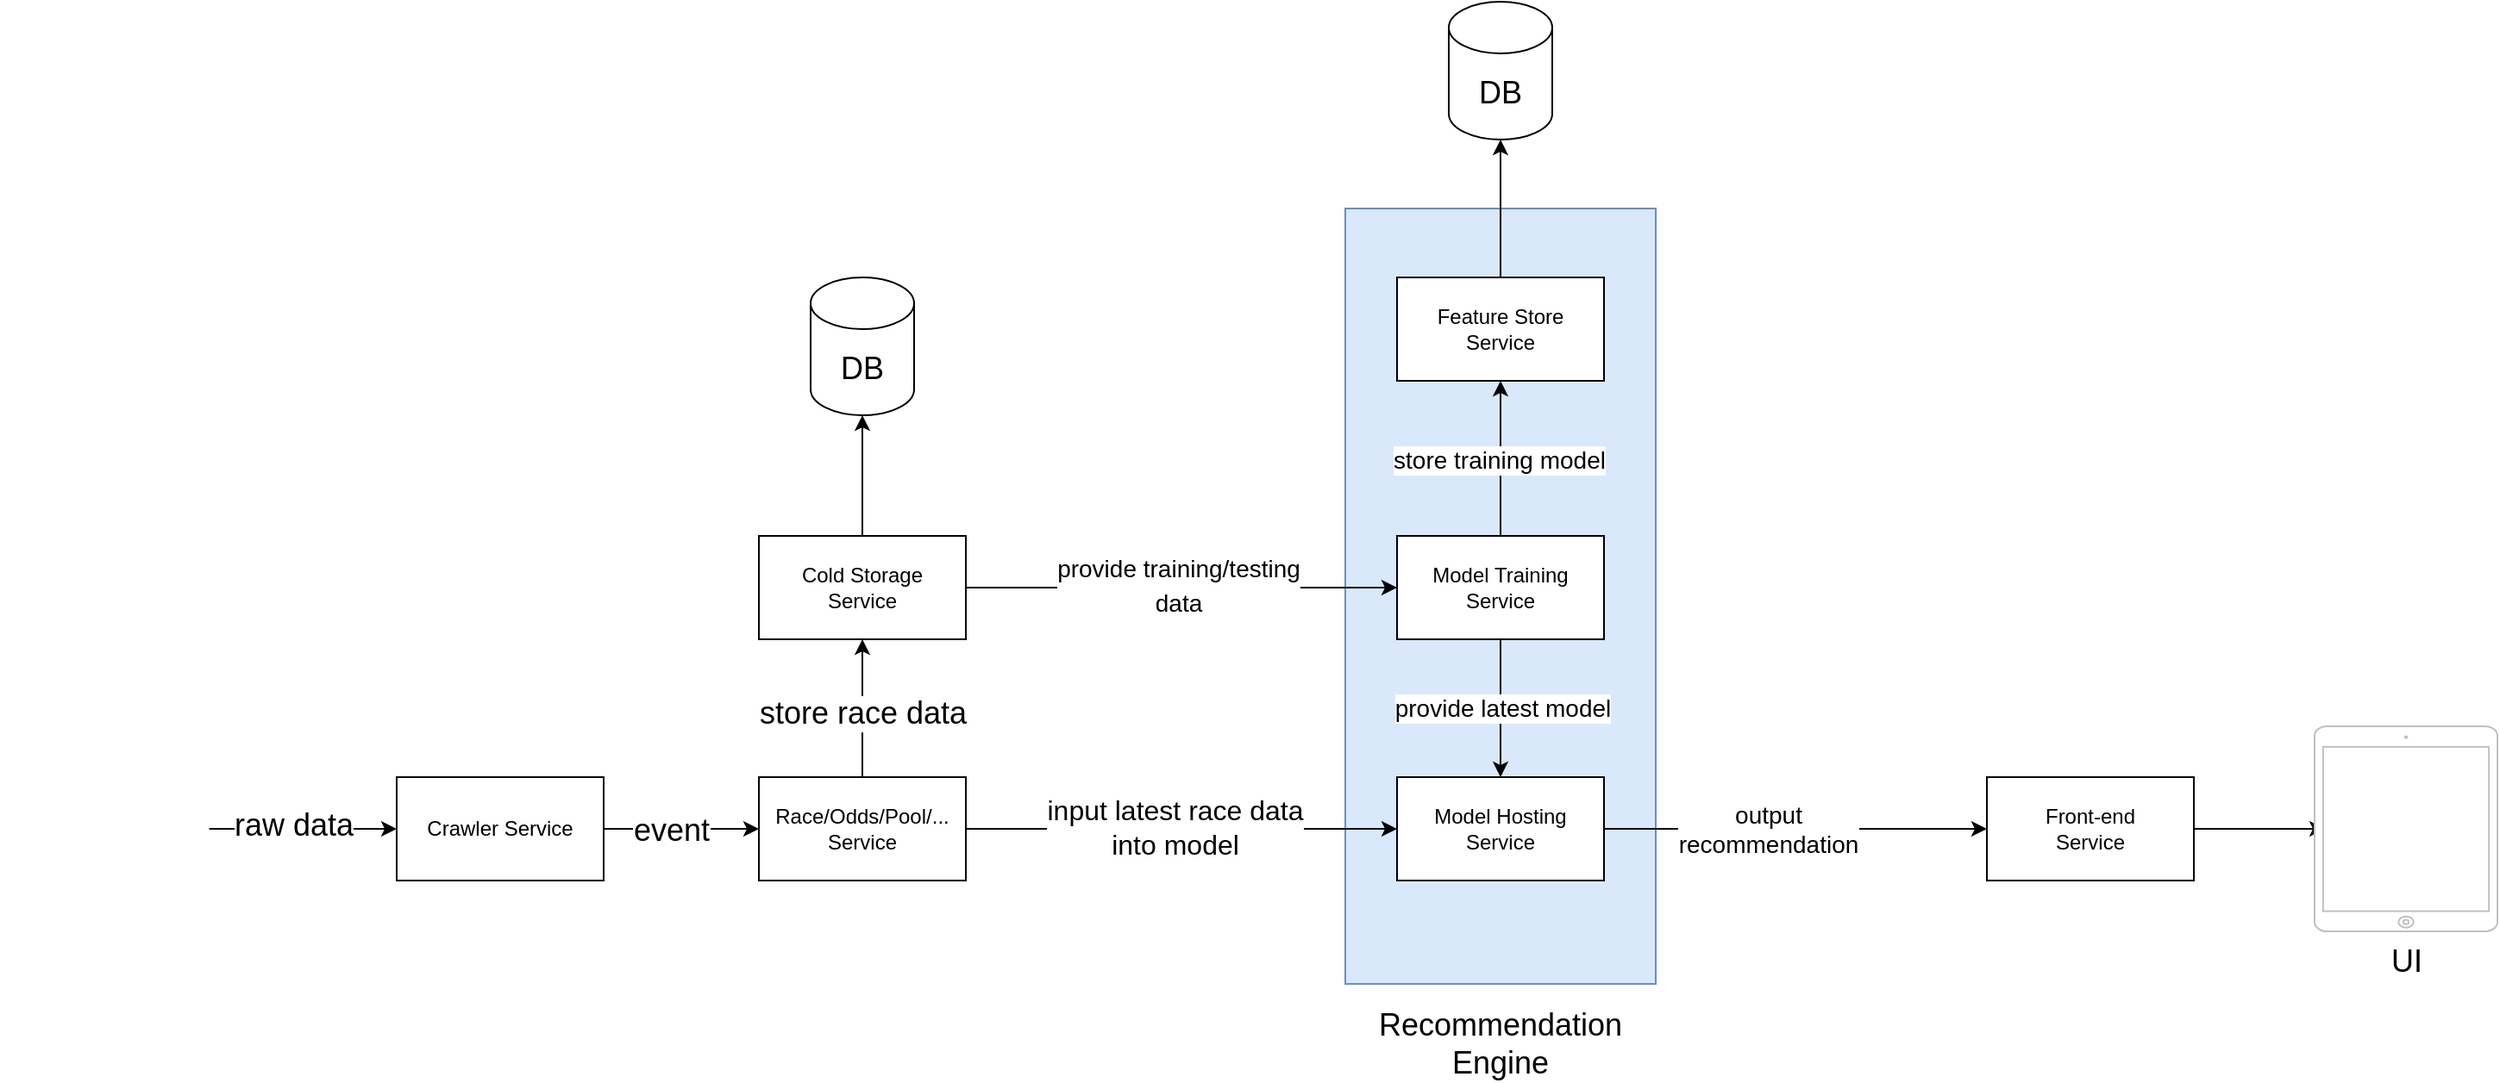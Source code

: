 <mxfile version="18.1.2" type="github">
  <diagram id="DOHwIMiz50qAoAU_zNFB" name="Page-1">
    <mxGraphModel dx="3631" dy="1283" grid="1" gridSize="10" guides="1" tooltips="1" connect="1" arrows="1" fold="1" page="1" pageScale="1" pageWidth="1654" pageHeight="1169" math="0" shadow="0">
      <root>
        <mxCell id="0" />
        <mxCell id="1" parent="0" />
        <mxCell id="9IO7hIec0zjEXyQcJtiJ-15" value="" style="rounded=0;whiteSpace=wrap;html=1;fillColor=#dae8fc;strokeColor=#6c8ebf;" parent="1" vertex="1">
          <mxGeometry x="700" y="210" width="180" height="450" as="geometry" />
        </mxCell>
        <mxCell id="9IO7hIec0zjEXyQcJtiJ-10" style="edgeStyle=orthogonalEdgeStyle;rounded=0;orthogonalLoop=1;jettySize=auto;html=1;exitX=1;exitY=0.5;exitDx=0;exitDy=0;entryX=0;entryY=0.5;entryDx=0;entryDy=0;" parent="1" source="9IO7hIec0zjEXyQcJtiJ-1" target="9IO7hIec0zjEXyQcJtiJ-2" edge="1">
          <mxGeometry relative="1" as="geometry" />
        </mxCell>
        <mxCell id="9IO7hIec0zjEXyQcJtiJ-28" value="event" style="edgeLabel;html=1;align=center;verticalAlign=middle;resizable=0;points=[];fontSize=18;" parent="9IO7hIec0zjEXyQcJtiJ-10" vertex="1" connectable="0">
          <mxGeometry x="-0.133" y="-1" relative="1" as="geometry">
            <mxPoint as="offset" />
          </mxGeometry>
        </mxCell>
        <mxCell id="9IO7hIec0zjEXyQcJtiJ-1" value="Crawler Service" style="rounded=0;whiteSpace=wrap;html=1;" parent="1" vertex="1">
          <mxGeometry x="150" y="540" width="120" height="60" as="geometry" />
        </mxCell>
        <mxCell id="9IO7hIec0zjEXyQcJtiJ-17" style="edgeStyle=orthogonalEdgeStyle;rounded=0;orthogonalLoop=1;jettySize=auto;html=1;entryX=0;entryY=0.5;entryDx=0;entryDy=0;fontSize=18;" parent="1" source="9IO7hIec0zjEXyQcJtiJ-2" target="9IO7hIec0zjEXyQcJtiJ-4" edge="1">
          <mxGeometry relative="1" as="geometry">
            <Array as="points">
              <mxPoint x="550" y="570" />
              <mxPoint x="550" y="570" />
            </Array>
          </mxGeometry>
        </mxCell>
        <mxCell id="733a8HFGjEKZvbV7bXuM-1" value="&lt;font style=&quot;font-size: 16px;&quot;&gt;input latest race data&lt;br&gt;into model&lt;br&gt;&lt;/font&gt;" style="edgeLabel;html=1;align=center;verticalAlign=middle;resizable=0;points=[];" vertex="1" connectable="0" parent="9IO7hIec0zjEXyQcJtiJ-17">
          <mxGeometry x="-0.045" y="1" relative="1" as="geometry">
            <mxPoint x="1" as="offset" />
          </mxGeometry>
        </mxCell>
        <mxCell id="9IO7hIec0zjEXyQcJtiJ-19" style="edgeStyle=orthogonalEdgeStyle;rounded=0;orthogonalLoop=1;jettySize=auto;html=1;exitX=0.5;exitY=0;exitDx=0;exitDy=0;entryX=0.5;entryY=1;entryDx=0;entryDy=0;fontSize=18;" parent="1" source="9IO7hIec0zjEXyQcJtiJ-2" target="9IO7hIec0zjEXyQcJtiJ-18" edge="1">
          <mxGeometry relative="1" as="geometry" />
        </mxCell>
        <mxCell id="9IO7hIec0zjEXyQcJtiJ-29" value="store race data" style="edgeLabel;html=1;align=center;verticalAlign=middle;resizable=0;points=[];fontSize=18;" parent="9IO7hIec0zjEXyQcJtiJ-19" vertex="1" connectable="0">
          <mxGeometry x="-0.075" relative="1" as="geometry">
            <mxPoint as="offset" />
          </mxGeometry>
        </mxCell>
        <mxCell id="9IO7hIec0zjEXyQcJtiJ-2" value="Race/Odds/Pool/... Service" style="rounded=0;whiteSpace=wrap;html=1;" parent="1" vertex="1">
          <mxGeometry x="360" y="540" width="120" height="60" as="geometry" />
        </mxCell>
        <mxCell id="9IO7hIec0zjEXyQcJtiJ-12" style="edgeStyle=orthogonalEdgeStyle;rounded=0;orthogonalLoop=1;jettySize=auto;html=1;entryX=0.5;entryY=0;entryDx=0;entryDy=0;" parent="1" source="9IO7hIec0zjEXyQcJtiJ-3" target="9IO7hIec0zjEXyQcJtiJ-4" edge="1">
          <mxGeometry relative="1" as="geometry" />
        </mxCell>
        <mxCell id="733a8HFGjEKZvbV7bXuM-3" value="provide latest model" style="edgeLabel;html=1;align=center;verticalAlign=middle;resizable=0;points=[];fontSize=14;" vertex="1" connectable="0" parent="9IO7hIec0zjEXyQcJtiJ-12">
          <mxGeometry x="-0.013" y="1" relative="1" as="geometry">
            <mxPoint as="offset" />
          </mxGeometry>
        </mxCell>
        <mxCell id="9IO7hIec0zjEXyQcJtiJ-13" style="edgeStyle=orthogonalEdgeStyle;rounded=0;orthogonalLoop=1;jettySize=auto;html=1;entryX=0.5;entryY=1;entryDx=0;entryDy=0;" parent="1" source="9IO7hIec0zjEXyQcJtiJ-3" target="9IO7hIec0zjEXyQcJtiJ-5" edge="1">
          <mxGeometry relative="1" as="geometry" />
        </mxCell>
        <mxCell id="733a8HFGjEKZvbV7bXuM-4" value="store training model" style="edgeLabel;html=1;align=center;verticalAlign=middle;resizable=0;points=[];fontSize=14;" vertex="1" connectable="0" parent="9IO7hIec0zjEXyQcJtiJ-13">
          <mxGeometry x="-0.022" y="2" relative="1" as="geometry">
            <mxPoint x="1" as="offset" />
          </mxGeometry>
        </mxCell>
        <mxCell id="9IO7hIec0zjEXyQcJtiJ-3" value="Model Training Service" style="rounded=0;whiteSpace=wrap;html=1;" parent="1" vertex="1">
          <mxGeometry x="730" y="400" width="120" height="60" as="geometry" />
        </mxCell>
        <mxCell id="9IO7hIec0zjEXyQcJtiJ-14" style="edgeStyle=orthogonalEdgeStyle;rounded=0;orthogonalLoop=1;jettySize=auto;html=1;entryX=0;entryY=0.5;entryDx=0;entryDy=0;" parent="1" source="9IO7hIec0zjEXyQcJtiJ-4" target="9IO7hIec0zjEXyQcJtiJ-6" edge="1">
          <mxGeometry relative="1" as="geometry" />
        </mxCell>
        <mxCell id="733a8HFGjEKZvbV7bXuM-5" value="output&lt;br&gt;recommendation" style="edgeLabel;html=1;align=center;verticalAlign=middle;resizable=0;points=[];fontSize=14;" vertex="1" connectable="0" parent="9IO7hIec0zjEXyQcJtiJ-14">
          <mxGeometry x="-0.142" relative="1" as="geometry">
            <mxPoint as="offset" />
          </mxGeometry>
        </mxCell>
        <mxCell id="9IO7hIec0zjEXyQcJtiJ-4" value="Model Hosting Service" style="rounded=0;whiteSpace=wrap;html=1;" parent="1" vertex="1">
          <mxGeometry x="730" y="540" width="120" height="60" as="geometry" />
        </mxCell>
        <mxCell id="9IO7hIec0zjEXyQcJtiJ-24" style="edgeStyle=orthogonalEdgeStyle;rounded=0;orthogonalLoop=1;jettySize=auto;html=1;exitX=0.5;exitY=0;exitDx=0;exitDy=0;fontSize=18;" parent="1" source="9IO7hIec0zjEXyQcJtiJ-5" target="9IO7hIec0zjEXyQcJtiJ-23" edge="1">
          <mxGeometry relative="1" as="geometry" />
        </mxCell>
        <mxCell id="9IO7hIec0zjEXyQcJtiJ-5" value="Feature Store &lt;br&gt;Service" style="rounded=0;whiteSpace=wrap;html=1;" parent="1" vertex="1">
          <mxGeometry x="730" y="250" width="120" height="60" as="geometry" />
        </mxCell>
        <mxCell id="9IO7hIec0zjEXyQcJtiJ-26" style="edgeStyle=orthogonalEdgeStyle;rounded=0;orthogonalLoop=1;jettySize=auto;html=1;exitX=1;exitY=0.5;exitDx=0;exitDy=0;entryX=0.057;entryY=0.5;entryDx=0;entryDy=0;entryPerimeter=0;fontSize=18;" parent="1" source="9IO7hIec0zjEXyQcJtiJ-6" target="9IO7hIec0zjEXyQcJtiJ-25" edge="1">
          <mxGeometry relative="1" as="geometry" />
        </mxCell>
        <mxCell id="9IO7hIec0zjEXyQcJtiJ-6" value="Front-end&lt;br&gt;Service" style="rounded=0;whiteSpace=wrap;html=1;" parent="1" vertex="1">
          <mxGeometry x="1072" y="540" width="120" height="60" as="geometry" />
        </mxCell>
        <mxCell id="9IO7hIec0zjEXyQcJtiJ-9" style="edgeStyle=orthogonalEdgeStyle;rounded=0;orthogonalLoop=1;jettySize=auto;html=1;exitX=1;exitY=0.5;exitDx=0;exitDy=0;entryX=0;entryY=0.5;entryDx=0;entryDy=0;" parent="1" source="9IO7hIec0zjEXyQcJtiJ-8" target="9IO7hIec0zjEXyQcJtiJ-1" edge="1">
          <mxGeometry relative="1" as="geometry" />
        </mxCell>
        <mxCell id="9IO7hIec0zjEXyQcJtiJ-27" value="raw data" style="edgeLabel;html=1;align=center;verticalAlign=middle;resizable=0;points=[];fontSize=18;" parent="9IO7hIec0zjEXyQcJtiJ-9" vertex="1" connectable="0">
          <mxGeometry x="-0.118" y="2" relative="1" as="geometry">
            <mxPoint as="offset" />
          </mxGeometry>
        </mxCell>
        <mxCell id="9IO7hIec0zjEXyQcJtiJ-8" value="" style="shape=image;verticalLabelPosition=bottom;labelBackgroundColor=default;verticalAlign=top;aspect=fixed;imageAspect=0;image=https://upload.wikimedia.org/wikipedia/en/thumb/4/4c/HKJC_logo.svg/220px-HKJC_logo.svg.png;" parent="1" vertex="1">
          <mxGeometry x="-80" y="497.5" width="121.3" height="145" as="geometry" />
        </mxCell>
        <mxCell id="9IO7hIec0zjEXyQcJtiJ-16" value="Recommendation Engine" style="text;html=1;strokeColor=none;fillColor=none;align=center;verticalAlign=middle;whiteSpace=wrap;rounded=0;fontSize=18;" parent="1" vertex="1">
          <mxGeometry x="760" y="680" width="60" height="30" as="geometry" />
        </mxCell>
        <mxCell id="9IO7hIec0zjEXyQcJtiJ-20" style="edgeStyle=orthogonalEdgeStyle;rounded=0;orthogonalLoop=1;jettySize=auto;html=1;exitX=1;exitY=0.5;exitDx=0;exitDy=0;fontSize=18;" parent="1" source="9IO7hIec0zjEXyQcJtiJ-18" target="9IO7hIec0zjEXyQcJtiJ-3" edge="1">
          <mxGeometry relative="1" as="geometry" />
        </mxCell>
        <mxCell id="733a8HFGjEKZvbV7bXuM-2" value="&lt;font style=&quot;font-size: 14px;&quot;&gt;provide training/testing&lt;br&gt;data&lt;/font&gt;" style="edgeLabel;html=1;align=center;verticalAlign=middle;resizable=0;points=[];fontSize=16;" vertex="1" connectable="0" parent="9IO7hIec0zjEXyQcJtiJ-20">
          <mxGeometry x="-0.029" y="2" relative="1" as="geometry">
            <mxPoint x="1" as="offset" />
          </mxGeometry>
        </mxCell>
        <mxCell id="9IO7hIec0zjEXyQcJtiJ-22" style="edgeStyle=orthogonalEdgeStyle;rounded=0;orthogonalLoop=1;jettySize=auto;html=1;exitX=0.5;exitY=0;exitDx=0;exitDy=0;entryX=0.5;entryY=1;entryDx=0;entryDy=0;entryPerimeter=0;fontSize=18;" parent="1" source="9IO7hIec0zjEXyQcJtiJ-18" target="9IO7hIec0zjEXyQcJtiJ-21" edge="1">
          <mxGeometry relative="1" as="geometry" />
        </mxCell>
        <mxCell id="9IO7hIec0zjEXyQcJtiJ-18" value="Cold Storage&lt;br&gt;Service" style="rounded=0;whiteSpace=wrap;html=1;" parent="1" vertex="1">
          <mxGeometry x="360" y="400" width="120" height="60" as="geometry" />
        </mxCell>
        <mxCell id="9IO7hIec0zjEXyQcJtiJ-21" value="DB" style="shape=cylinder3;whiteSpace=wrap;html=1;boundedLbl=1;backgroundOutline=1;size=15;fontSize=18;" parent="1" vertex="1">
          <mxGeometry x="390" y="250" width="60" height="80" as="geometry" />
        </mxCell>
        <mxCell id="9IO7hIec0zjEXyQcJtiJ-23" value="DB" style="shape=cylinder3;whiteSpace=wrap;html=1;boundedLbl=1;backgroundOutline=1;size=15;fontSize=18;" parent="1" vertex="1">
          <mxGeometry x="760" y="90" width="60" height="80" as="geometry" />
        </mxCell>
        <mxCell id="9IO7hIec0zjEXyQcJtiJ-25" value="UI" style="html=1;verticalLabelPosition=bottom;labelBackgroundColor=#ffffff;verticalAlign=top;shadow=0;dashed=0;strokeWidth=1;shape=mxgraph.ios7.misc.ipad7inch;strokeColor=#c0c0c0;fontSize=18;" parent="1" vertex="1">
          <mxGeometry x="1262" y="510.5" width="106" height="119" as="geometry" />
        </mxCell>
      </root>
    </mxGraphModel>
  </diagram>
</mxfile>
